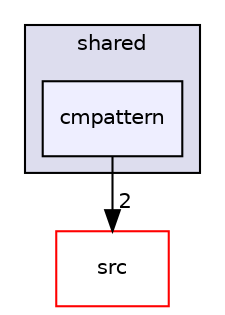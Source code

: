 digraph "ssl-vision/build/src/shared/cmpattern" {
  compound=true
  node [ fontsize="10", fontname="Helvetica"];
  edge [ labelfontsize="10", labelfontname="Helvetica"];
  subgraph clusterdir_bb30dd322c2a7a22526a4437e88eb2cc {
    graph [ bgcolor="#ddddee", pencolor="black", label="shared" fontname="Helvetica", fontsize="10", URL="dir_bb30dd322c2a7a22526a4437e88eb2cc.html"]
  dir_00ad826913412f4fd239b50efbbc897a [shape=box, label="cmpattern", style="filled", fillcolor="#eeeeff", pencolor="black", URL="dir_00ad826913412f4fd239b50efbbc897a.html"];
  }
  dir_bcadbfb4438c878576aec4f093d74922 [shape=box label="src" fillcolor="white" style="filled" color="red" URL="dir_bcadbfb4438c878576aec4f093d74922.html"];
  dir_00ad826913412f4fd239b50efbbc897a->dir_bcadbfb4438c878576aec4f093d74922 [headlabel="2", labeldistance=1.5 headhref="dir_000063_000018.html"];
}
